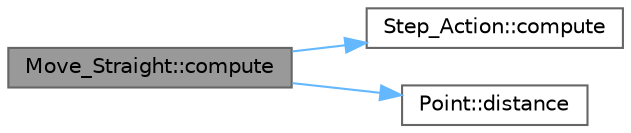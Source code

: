 digraph "Move_Straight::compute"
{
 // LATEX_PDF_SIZE
  bgcolor="transparent";
  edge [fontname=Helvetica,fontsize=10,labelfontname=Helvetica,labelfontsize=10];
  node [fontname=Helvetica,fontsize=10,shape=box,height=0.2,width=0.4];
  rankdir="LR";
  Node1 [id="Node000001",label="Move_Straight::compute",height=0.2,width=0.4,color="gray40", fillcolor="grey60", style="filled", fontcolor="black",tooltip=" "];
  Node1 -> Node2 [id="edge3_Node000001_Node000002",color="steelblue1",style="solid",tooltip=" "];
  Node2 [id="Node000002",label="Step_Action::compute",height=0.2,width=0.4,color="grey40", fillcolor="white", style="filled",URL="$class_step___action.html#a8f5b8b071e137ca337c565dd026b3ef7",tooltip=" "];
  Node1 -> Node3 [id="edge4_Node000001_Node000003",color="steelblue1",style="solid",tooltip=" "];
  Node3 [id="Node000003",label="Point::distance",height=0.2,width=0.4,color="grey40", fillcolor="white", style="filled",URL="$class_point.html#a430bec9bc59b0a03a0dd79e231c8ddf5",tooltip=" "];
}
